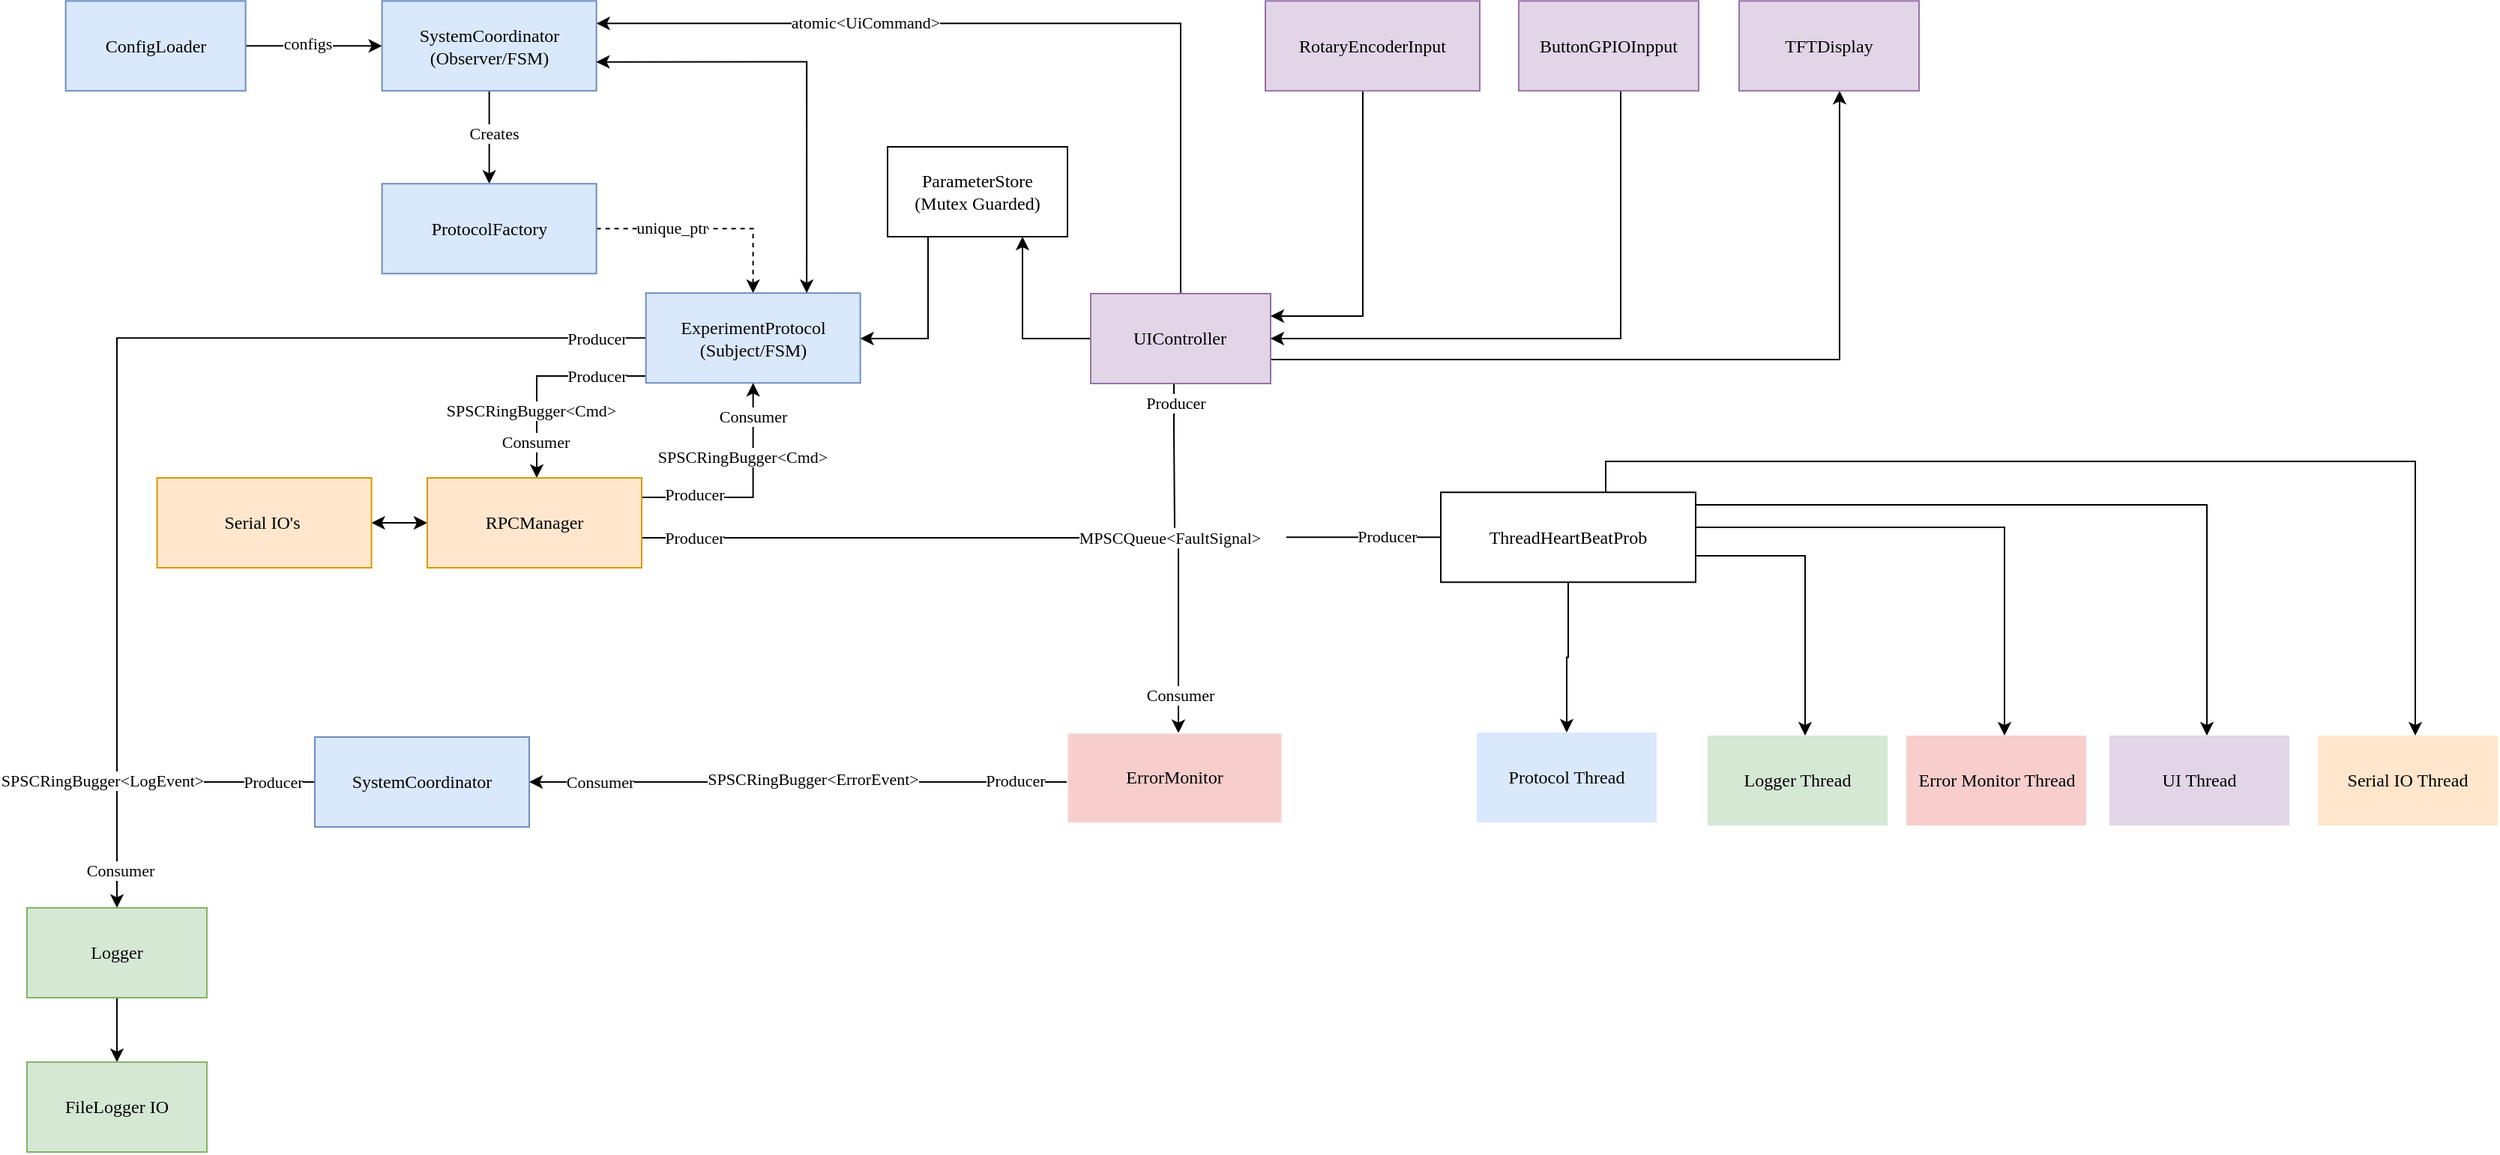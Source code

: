 <mxfile version="28.2.5">
  <diagram name="Page-1" id="3Cz9BtENcpmSYqlnoaGu">
    <mxGraphModel dx="781" dy="994" grid="0" gridSize="10" guides="1" tooltips="1" connect="1" arrows="1" fold="1" page="1" pageScale="1" pageWidth="850" pageHeight="1100" math="0" shadow="0">
      <root>
        <mxCell id="0" />
        <mxCell id="1" parent="0" />
        <mxCell id="L8F5DkrWqysse9UtF6Yw-1" value="" style="edgeStyle=orthogonalEdgeStyle;rounded=0;orthogonalLoop=1;jettySize=auto;html=1;fontFamily=JetBrains Mono;fontSource=https%3A%2F%2Ffonts.googleapis.com%2Fcss%3Ffamily%3DJetBrains%2BMono;" parent="1" source="L8F5DkrWqysse9UtF6Yw-3" target="L8F5DkrWqysse9UtF6Yw-6" edge="1">
          <mxGeometry relative="1" as="geometry" />
        </mxCell>
        <mxCell id="L8F5DkrWqysse9UtF6Yw-2" value="configs" style="edgeLabel;html=1;align=center;verticalAlign=middle;resizable=0;points=[];fontFamily=JetBrains Mono;fontSource=https%3A%2F%2Ffonts.googleapis.com%2Fcss%3Ffamily%3DJetBrains%2BMono;" parent="L8F5DkrWqysse9UtF6Yw-1" vertex="1" connectable="0">
          <mxGeometry x="-0.114" y="2" relative="1" as="geometry">
            <mxPoint as="offset" />
          </mxGeometry>
        </mxCell>
        <mxCell id="L8F5DkrWqysse9UtF6Yw-3" value="ConfigLoader" style="rounded=0;whiteSpace=wrap;html=1;fontFamily=JetBrains Mono;fontSource=https%3A%2F%2Ffonts.googleapis.com%2Fcss%3Ffamily%3DJetBrains%2BMono;fillColor=#dae8fc;strokeColor=light-dark(#6c8ebf, #ffffff);" parent="1" vertex="1">
          <mxGeometry x="909.818" y="46.636" width="120" height="60" as="geometry" />
        </mxCell>
        <mxCell id="L8F5DkrWqysse9UtF6Yw-4" value="" style="edgeStyle=orthogonalEdgeStyle;rounded=0;orthogonalLoop=1;jettySize=auto;html=1;fontFamily=JetBrains Mono;fontSource=https%3A%2F%2Ffonts.googleapis.com%2Fcss%3Ffamily%3DJetBrains%2BMono;" parent="1" source="L8F5DkrWqysse9UtF6Yw-6" target="L8F5DkrWqysse9UtF6Yw-9" edge="1">
          <mxGeometry relative="1" as="geometry" />
        </mxCell>
        <mxCell id="L8F5DkrWqysse9UtF6Yw-5" value="Creates&amp;nbsp;&amp;nbsp;" style="edgeLabel;html=1;align=center;verticalAlign=middle;resizable=0;points=[];fontFamily=JetBrains Mono;fontSource=https%3A%2F%2Ffonts.googleapis.com%2Fcss%3Ffamily%3DJetBrains%2BMono;" parent="L8F5DkrWqysse9UtF6Yw-4" vertex="1" connectable="0">
          <mxGeometry x="-0.097" y="3" relative="1" as="geometry">
            <mxPoint x="2" as="offset" />
          </mxGeometry>
        </mxCell>
        <mxCell id="L8F5DkrWqysse9UtF6Yw-6" value="&lt;div&gt;SystemCoordinator&lt;/div&gt;&lt;div&gt;(Observer/FSM)&lt;/div&gt;" style="rounded=0;whiteSpace=wrap;html=1;fontFamily=JetBrains Mono;fontSource=https%3A%2F%2Ffonts.googleapis.com%2Fcss%3Ffamily%3DJetBrains%2BMono;fillColor=#dae8fc;strokeColor=light-dark(#6C8EBF,#FFFFFF);" parent="1" vertex="1">
          <mxGeometry x="1120.818" y="46.636" width="143" height="60" as="geometry" />
        </mxCell>
        <mxCell id="L8F5DkrWqysse9UtF6Yw-7" value="" style="edgeStyle=orthogonalEdgeStyle;rounded=0;orthogonalLoop=1;jettySize=auto;html=1;dashed=1;fontFamily=JetBrains Mono;fontSource=https%3A%2F%2Ffonts.googleapis.com%2Fcss%3Ffamily%3DJetBrains%2BMono;" parent="1" source="L8F5DkrWqysse9UtF6Yw-9" target="L8F5DkrWqysse9UtF6Yw-12" edge="1">
          <mxGeometry relative="1" as="geometry" />
        </mxCell>
        <mxCell id="L8F5DkrWqysse9UtF6Yw-8" value="unique_ptr" style="edgeLabel;html=1;align=center;verticalAlign=middle;resizable=0;points=[];fontFamily=JetBrains Mono;fontSource=https%3A%2F%2Ffonts.googleapis.com%2Fcss%3Ffamily%3DJetBrains%2BMono;" parent="L8F5DkrWqysse9UtF6Yw-7" vertex="1" connectable="0">
          <mxGeometry x="-0.322" y="1" relative="1" as="geometry">
            <mxPoint as="offset" />
          </mxGeometry>
        </mxCell>
        <mxCell id="L8F5DkrWqysse9UtF6Yw-9" value="&lt;div&gt;ProtocolFactory&lt;/div&gt;" style="rounded=0;whiteSpace=wrap;html=1;fontFamily=JetBrains Mono;fontSource=https%3A%2F%2Ffonts.googleapis.com%2Fcss%3Ffamily%3DJetBrains%2BMono;fillColor=#dae8fc;strokeColor=light-dark(#6C8EBF,#FFFFFF);" parent="1" vertex="1">
          <mxGeometry x="1120.818" y="168.636" width="143" height="60" as="geometry" />
        </mxCell>
        <mxCell id="L8F5DkrWqysse9UtF6Yw-11" value="" style="edgeStyle=orthogonalEdgeStyle;rounded=0;orthogonalLoop=1;jettySize=auto;html=1;fontFamily=JetBrains Mono;fontSource=https%3A%2F%2Ffonts.googleapis.com%2Fcss%3Ffamily%3DJetBrains%2BMono;" parent="1" source="L8F5DkrWqysse9UtF6Yw-12" target="L8F5DkrWqysse9UtF6Yw-16" edge="1">
          <mxGeometry relative="1" as="geometry">
            <Array as="points">
              <mxPoint x="1224" y="297" />
            </Array>
          </mxGeometry>
        </mxCell>
        <mxCell id="wuinbvcQNcI12IDQVp3t-40" value="SPSCRingBugger&amp;lt;Cmd&amp;gt;" style="edgeLabel;html=1;align=center;verticalAlign=middle;resizable=0;points=[];fontFamily=JetBrains Mono;fontSource=https%3A%2F%2Ffonts.googleapis.com%2Fcss%3Ffamily%3DJetBrains%2BMono;" parent="L8F5DkrWqysse9UtF6Yw-11" vertex="1" connectable="0">
          <mxGeometry x="0.162" relative="1" as="geometry">
            <mxPoint x="-4" y="14" as="offset" />
          </mxGeometry>
        </mxCell>
        <mxCell id="wuinbvcQNcI12IDQVp3t-41" value="Producer" style="edgeLabel;html=1;align=center;verticalAlign=middle;resizable=0;points=[];fontFamily=JetBrains Mono;fontSource=https%3A%2F%2Ffonts.googleapis.com%2Fcss%3Ffamily%3DJetBrains%2BMono;" parent="L8F5DkrWqysse9UtF6Yw-11" vertex="1" connectable="0">
          <mxGeometry x="-0.688" relative="1" as="geometry">
            <mxPoint x="-11" as="offset" />
          </mxGeometry>
        </mxCell>
        <mxCell id="wuinbvcQNcI12IDQVp3t-42" value="Consumer" style="edgeLabel;html=1;align=center;verticalAlign=middle;resizable=0;points=[];fontFamily=JetBrains Mono;fontSource=https%3A%2F%2Ffonts.googleapis.com%2Fcss%3Ffamily%3DJetBrains%2BMono;" parent="L8F5DkrWqysse9UtF6Yw-11" vertex="1" connectable="0">
          <mxGeometry x="0.464" y="-2" relative="1" as="geometry">
            <mxPoint x="1" y="14" as="offset" />
          </mxGeometry>
        </mxCell>
        <mxCell id="wuinbvcQNcI12IDQVp3t-48" style="edgeStyle=orthogonalEdgeStyle;rounded=0;orthogonalLoop=1;jettySize=auto;html=1;entryX=0.5;entryY=0;entryDx=0;entryDy=0;fontFamily=JetBrains Mono;fontSource=https%3A%2F%2Ffonts.googleapis.com%2Fcss%3Ffamily%3DJetBrains%2BMono;" parent="1" source="L8F5DkrWqysse9UtF6Yw-12" target="L8F5DkrWqysse9UtF6Yw-39" edge="1">
          <mxGeometry relative="1" as="geometry" />
        </mxCell>
        <mxCell id="wuinbvcQNcI12IDQVp3t-51" value="Consumer" style="edgeLabel;html=1;align=center;verticalAlign=middle;resizable=0;points=[];fontFamily=JetBrains Mono;fontSource=https%3A%2F%2Ffonts.googleapis.com%2Fcss%3Ffamily%3DJetBrains%2BMono;" parent="wuinbvcQNcI12IDQVp3t-48" vertex="1" connectable="0">
          <mxGeometry x="0.921" y="2" relative="1" as="geometry">
            <mxPoint y="3" as="offset" />
          </mxGeometry>
        </mxCell>
        <mxCell id="L8F5DkrWqysse9UtF6Yw-12" value="&lt;div&gt;ExperimentProtocol&lt;/div&gt;&lt;div&gt;(Subject/FSM)&lt;/div&gt;" style="rounded=0;whiteSpace=wrap;html=1;fontFamily=JetBrains Mono;fontSource=https%3A%2F%2Ffonts.googleapis.com%2Fcss%3Ffamily%3DJetBrains%2BMono;strokeColor=light-dark(#6c8ebf, #f6f5f4);fillColor=#dae8fc;" parent="1" vertex="1">
          <mxGeometry x="1296.818" y="241.636" width="143" height="60" as="geometry" />
        </mxCell>
        <mxCell id="L8F5DkrWqysse9UtF6Yw-14" value="" style="edgeStyle=orthogonalEdgeStyle;rounded=0;orthogonalLoop=1;jettySize=auto;html=1;fontFamily=JetBrains Mono;fontSource=https%3A%2F%2Ffonts.googleapis.com%2Fcss%3Ffamily%3DJetBrains%2BMono;" parent="1" source="L8F5DkrWqysse9UtF6Yw-16" target="L8F5DkrWqysse9UtF6Yw-18" edge="1">
          <mxGeometry relative="1" as="geometry">
            <Array as="points">
              <mxPoint x="1652" y="405" />
            </Array>
          </mxGeometry>
        </mxCell>
        <mxCell id="wuinbvcQNcI12IDQVp3t-43" value="" style="edgeStyle=orthogonalEdgeStyle;rounded=0;orthogonalLoop=1;jettySize=auto;html=1;fontFamily=JetBrains Mono;fontSource=https%3A%2F%2Ffonts.googleapis.com%2Fcss%3Ffamily%3DJetBrains%2BMono;startArrow=classic;startFill=1;" parent="1" source="L8F5DkrWqysse9UtF6Yw-16" target="L8F5DkrWqysse9UtF6Yw-27" edge="1">
          <mxGeometry relative="1" as="geometry" />
        </mxCell>
        <mxCell id="wuinbvcQNcI12IDQVp3t-44" style="edgeStyle=orthogonalEdgeStyle;rounded=0;orthogonalLoop=1;jettySize=auto;html=1;entryX=0.5;entryY=1;entryDx=0;entryDy=0;fontFamily=JetBrains Mono;fontSource=https%3A%2F%2Ffonts.googleapis.com%2Fcss%3Ffamily%3DJetBrains%2BMono;" parent="1" source="L8F5DkrWqysse9UtF6Yw-16" target="L8F5DkrWqysse9UtF6Yw-12" edge="1">
          <mxGeometry relative="1" as="geometry">
            <Array as="points">
              <mxPoint x="1368" y="378" />
            </Array>
          </mxGeometry>
        </mxCell>
        <mxCell id="L8F5DkrWqysse9UtF6Yw-16" value="RPCManager" style="rounded=0;whiteSpace=wrap;html=1;fontFamily=JetBrains Mono;fontSource=https%3A%2F%2Ffonts.googleapis.com%2Fcss%3Ffamily%3DJetBrains%2BMono;fillColor=#ffe6cc;strokeColor=light-dark(#d79b00, #f6f5f4);" parent="1" vertex="1">
          <mxGeometry x="1150.998" y="364.996" width="143" height="60" as="geometry" />
        </mxCell>
        <mxCell id="L8F5DkrWqysse9UtF6Yw-17" value="" style="edgeStyle=orthogonalEdgeStyle;rounded=0;orthogonalLoop=1;jettySize=auto;html=1;fontFamily=JetBrains Mono;fontSource=https%3A%2F%2Ffonts.googleapis.com%2Fcss%3Ffamily%3DJetBrains%2BMono;" parent="1" source="L8F5DkrWqysse9UtF6Yw-18" target="L8F5DkrWqysse9UtF6Yw-20" edge="1">
          <mxGeometry relative="1" as="geometry">
            <Array as="points">
              <mxPoint x="1502" y="568" />
              <mxPoint x="1502" y="568" />
            </Array>
          </mxGeometry>
        </mxCell>
        <mxCell id="L8F5DkrWqysse9UtF6Yw-18" value="ErrorMonitor" style="rounded=0;whiteSpace=wrap;html=1;fontFamily=JetBrains Mono;fontSource=https%3A%2F%2Ffonts.googleapis.com%2Fcss%3Ffamily%3DJetBrains%2BMono;fillColor=#f8cecc;strokeColor=light-dark(#F5F5F5,#FFFFFF);" parent="1" vertex="1">
          <mxGeometry x="1577.998" y="535.356" width="143" height="60" as="geometry" />
        </mxCell>
        <mxCell id="wuinbvcQNcI12IDQVp3t-49" style="edgeStyle=orthogonalEdgeStyle;rounded=0;orthogonalLoop=1;jettySize=auto;html=1;fontFamily=JetBrains Mono;fontSource=https%3A%2F%2Ffonts.googleapis.com%2Fcss%3Ffamily%3DJetBrains%2BMono;" parent="1" source="L8F5DkrWqysse9UtF6Yw-20" edge="1">
          <mxGeometry relative="1" as="geometry">
            <mxPoint x="945.517" y="567.996" as="targetPoint" />
          </mxGeometry>
        </mxCell>
        <mxCell id="wuinbvcQNcI12IDQVp3t-50" value="Producer" style="edgeLabel;html=1;align=center;verticalAlign=middle;resizable=0;points=[];fontFamily=JetBrains Mono;fontSource=https%3A%2F%2Ffonts.googleapis.com%2Fcss%3Ffamily%3DJetBrains%2BMono;" parent="wuinbvcQNcI12IDQVp3t-49" vertex="1" connectable="0">
          <mxGeometry x="-0.679" y="3" relative="1" as="geometry">
            <mxPoint x="-7" y="-3" as="offset" />
          </mxGeometry>
        </mxCell>
        <mxCell id="L8F5DkrWqysse9UtF6Yw-20" value="SystemCoordinator" style="rounded=0;whiteSpace=wrap;html=1;fontFamily=JetBrains Mono;fontSource=https%3A%2F%2Ffonts.googleapis.com%2Fcss%3Ffamily%3DJetBrains%2BMono;fillColor=#dae8fc;strokeColor=light-dark(#6C8EBF,#FFFFFF);" parent="1" vertex="1">
          <mxGeometry x="1075.998" y="537.996" width="143" height="60" as="geometry" />
        </mxCell>
        <mxCell id="L8F5DkrWqysse9UtF6Yw-21" value="Producer" style="edgeLabel;html=1;align=center;verticalAlign=middle;resizable=0;points=[];fontFamily=JetBrains Mono;fontSource=https%3A%2F%2Ffonts.googleapis.com%2Fcss%3Ffamily%3DJetBrains%2BMono;" parent="1" vertex="1" connectable="0">
          <mxGeometry x="1327.998" y="409.996" as="geometry">
            <mxPoint x="1" y="-5" as="offset" />
          </mxGeometry>
        </mxCell>
        <mxCell id="L8F5DkrWqysse9UtF6Yw-22" value="Consumer" style="edgeLabel;html=1;align=center;verticalAlign=middle;resizable=0;points=[];fontFamily=JetBrains Mono;fontSource=https%3A%2F%2Ffonts.googleapis.com%2Fcss%3Ffamily%3DJetBrains%2BMono;" parent="1" vertex="1" connectable="0">
          <mxGeometry x="1653.498" y="508.996" as="geometry">
            <mxPoint x="-1" y="1" as="offset" />
          </mxGeometry>
        </mxCell>
        <mxCell id="L8F5DkrWqysse9UtF6Yw-23" value="Producer" style="edgeLabel;html=1;align=center;verticalAlign=middle;resizable=0;points=[];fontFamily=JetBrains Mono;fontSource=https%3A%2F%2Ffonts.googleapis.com%2Fcss%3Ffamily%3DJetBrains%2BMono;" parent="1" vertex="1" connectable="0">
          <mxGeometry x="1542.998" y="566.356" as="geometry" />
        </mxCell>
        <mxCell id="L8F5DkrWqysse9UtF6Yw-24" value="SPSCRingBugger&amp;lt;ErrorEvent&amp;gt;" style="edgeLabel;html=1;align=center;verticalAlign=middle;resizable=0;points=[];fontFamily=JetBrains Mono;fontSource=https%3A%2F%2Ffonts.googleapis.com%2Fcss%3Ffamily%3DJetBrains%2BMono;" parent="1" vertex="1" connectable="0">
          <mxGeometry x="1407.998" y="565.356" as="geometry" />
        </mxCell>
        <mxCell id="L8F5DkrWqysse9UtF6Yw-25" value="Consumer" style="edgeLabel;html=1;align=center;verticalAlign=middle;resizable=0;points=[];fontFamily=JetBrains Mono;fontSource=https%3A%2F%2Ffonts.googleapis.com%2Fcss%3Ffamily%3DJetBrains%2BMono;" parent="1" vertex="1" connectable="0">
          <mxGeometry x="1265.998" y="567.996" as="geometry" />
        </mxCell>
        <mxCell id="L8F5DkrWqysse9UtF6Yw-27" value="&lt;div&gt;Serial IO&#39;s&amp;nbsp;&lt;/div&gt;" style="rounded=0;whiteSpace=wrap;html=1;fontFamily=JetBrains Mono;fontSource=https%3A%2F%2Ffonts.googleapis.com%2Fcss%3Ffamily%3DJetBrains%2BMono;fillColor=#ffe6cc;strokeColor=light-dark(#d79b00, #f6f5f4);" parent="1" vertex="1">
          <mxGeometry x="970.768" y="364.996" width="143" height="60" as="geometry" />
        </mxCell>
        <mxCell id="L8F5DkrWqysse9UtF6Yw-29" value="MPSCQueue&amp;lt;FaultSignal&amp;gt;" style="edgeLabel;html=1;align=center;verticalAlign=middle;resizable=0;points=[];fontFamily=JetBrains Mono;fontSource=https%3A%2F%2Ffonts.googleapis.com%2Fcss%3Ffamily%3DJetBrains%2BMono;" parent="1" vertex="1" connectable="0">
          <mxGeometry x="1656.998" y="394.996" as="geometry">
            <mxPoint x="-11" y="10" as="offset" />
          </mxGeometry>
        </mxCell>
        <mxCell id="L8F5DkrWqysse9UtF6Yw-34" value="" style="edgeStyle=orthogonalEdgeStyle;rounded=0;orthogonalLoop=1;jettySize=auto;html=1;fontFamily=JetBrains Mono;fontSource=https%3A%2F%2Ffonts.googleapis.com%2Fcss%3Ffamily%3DJetBrains%2BMono;" parent="1" source="L8F5DkrWqysse9UtF6Yw-35" target="L8F5DkrWqysse9UtF6Yw-43" edge="1">
          <mxGeometry relative="1" as="geometry">
            <Array as="points">
              <mxPoint x="2093" y="286" />
            </Array>
          </mxGeometry>
        </mxCell>
        <mxCell id="wuinbvcQNcI12IDQVp3t-1" style="edgeStyle=orthogonalEdgeStyle;rounded=0;orthogonalLoop=1;jettySize=auto;html=1;endArrow=none;endFill=0;fontFamily=JetBrains Mono;fontSource=https%3A%2F%2Ffonts.googleapis.com%2Fcss%3Ffamily%3DJetBrains%2BMono;" parent="1" source="L8F5DkrWqysse9UtF6Yw-35" edge="1">
          <mxGeometry relative="1" as="geometry">
            <mxPoint x="1649.498" y="398.429" as="targetPoint" />
            <Array as="points">
              <mxPoint x="1649" y="336" />
              <mxPoint x="1649" y="336" />
            </Array>
          </mxGeometry>
        </mxCell>
        <mxCell id="wuinbvcQNcI12IDQVp3t-35" value="Producer" style="edgeLabel;html=1;align=center;verticalAlign=middle;resizable=0;points=[];fontFamily=JetBrains Mono;fontSource=https%3A%2F%2Ffonts.googleapis.com%2Fcss%3Ffamily%3DJetBrains%2BMono;" parent="wuinbvcQNcI12IDQVp3t-1" vertex="1" connectable="0">
          <mxGeometry x="-0.578" y="1" relative="1" as="geometry">
            <mxPoint y="-8" as="offset" />
          </mxGeometry>
        </mxCell>
        <mxCell id="wuinbvcQNcI12IDQVp3t-32" style="edgeStyle=orthogonalEdgeStyle;rounded=0;orthogonalLoop=1;jettySize=auto;html=1;entryX=1;entryY=0.25;entryDx=0;entryDy=0;fontFamily=JetBrains Mono;fontSource=https%3A%2F%2Ffonts.googleapis.com%2Fcss%3Ffamily%3DJetBrains%2BMono;" parent="1" source="L8F5DkrWqysse9UtF6Yw-35" target="L8F5DkrWqysse9UtF6Yw-6" edge="1">
          <mxGeometry relative="1" as="geometry">
            <mxPoint x="1475" y="53.915" as="targetPoint" />
            <Array as="points">
              <mxPoint x="1653" y="62" />
            </Array>
          </mxGeometry>
        </mxCell>
        <mxCell id="wuinbvcQNcI12IDQVp3t-52" value="atomic&amp;lt;UiCommand&amp;gt;" style="edgeLabel;html=1;align=center;verticalAlign=middle;resizable=0;points=[];fontFamily=JetBrains Mono;fontSource=https%3A%2F%2Ffonts.googleapis.com%2Fcss%3Ffamily%3DJetBrains%2BMono;" parent="wuinbvcQNcI12IDQVp3t-32" vertex="1" connectable="0">
          <mxGeometry x="0.377" y="-1" relative="1" as="geometry">
            <mxPoint x="1" as="offset" />
          </mxGeometry>
        </mxCell>
        <mxCell id="wuinbvcQNcI12IDQVp3t-38" style="edgeStyle=orthogonalEdgeStyle;rounded=0;orthogonalLoop=1;jettySize=auto;html=1;entryX=0.75;entryY=1;entryDx=0;entryDy=0;fontFamily=JetBrains Mono;fontSource=https%3A%2F%2Ffonts.googleapis.com%2Fcss%3Ffamily%3DJetBrains%2BMono;" parent="1" source="L8F5DkrWqysse9UtF6Yw-35" target="wuinbvcQNcI12IDQVp3t-4" edge="1">
          <mxGeometry relative="1" as="geometry" />
        </mxCell>
        <mxCell id="L8F5DkrWqysse9UtF6Yw-35" value="UIController" style="rounded=0;whiteSpace=wrap;html=1;fontFamily=JetBrains Mono;fontSource=https%3A%2F%2Ffonts.googleapis.com%2Fcss%3Ffamily%3DJetBrains%2BMono;fillColor=#e1d5e7;strokeColor=light-dark(#9673A6,#FFFFFF);" parent="1" vertex="1">
          <mxGeometry x="1593.498" y="241.996" width="120" height="60" as="geometry" />
        </mxCell>
        <mxCell id="L8F5DkrWqysse9UtF6Yw-36" value="" style="edgeStyle=orthogonalEdgeStyle;rounded=0;orthogonalLoop=1;jettySize=auto;html=1;fontFamily=JetBrains Mono;fontSource=https%3A%2F%2Ffonts.googleapis.com%2Fcss%3Ffamily%3DJetBrains%2BMono;" parent="1" source="L8F5DkrWqysse9UtF6Yw-37" target="L8F5DkrWqysse9UtF6Yw-35" edge="1">
          <mxGeometry relative="1" as="geometry">
            <Array as="points">
              <mxPoint x="1775" y="257" />
            </Array>
          </mxGeometry>
        </mxCell>
        <mxCell id="L8F5DkrWqysse9UtF6Yw-37" value="RotaryEncoderInput" style="rounded=0;whiteSpace=wrap;html=1;fontFamily=JetBrains Mono;fontSource=https%3A%2F%2Ffonts.googleapis.com%2Fcss%3Ffamily%3DJetBrains%2BMono;fillColor=#e1d5e7;strokeColor=light-dark(#9673A6,#FFFFFF);" parent="1" vertex="1">
          <mxGeometry x="1709.998" y="46.636" width="143" height="60" as="geometry" />
        </mxCell>
        <mxCell id="L8F5DkrWqysse9UtF6Yw-38" value="" style="edgeStyle=orthogonalEdgeStyle;rounded=0;orthogonalLoop=1;jettySize=auto;html=1;fontFamily=JetBrains Mono;fontSource=https%3A%2F%2Ffonts.googleapis.com%2Fcss%3Ffamily%3DJetBrains%2BMono;" parent="1" source="L8F5DkrWqysse9UtF6Yw-39" target="L8F5DkrWqysse9UtF6Yw-44" edge="1">
          <mxGeometry relative="1" as="geometry" />
        </mxCell>
        <mxCell id="L8F5DkrWqysse9UtF6Yw-39" value="Logger" style="rounded=0;whiteSpace=wrap;html=1;fontFamily=JetBrains Mono;fontSource=https%3A%2F%2Ffonts.googleapis.com%2Fcss%3Ffamily%3DJetBrains%2BMono;fillColor=#d5e8d4;strokeColor=light-dark(#82B366,#FFFFFF);" parent="1" vertex="1">
          <mxGeometry x="883.998" y="651.996" width="120" height="60" as="geometry" />
        </mxCell>
        <mxCell id="L8F5DkrWqysse9UtF6Yw-41" style="edgeStyle=orthogonalEdgeStyle;rounded=0;orthogonalLoop=1;jettySize=auto;html=1;entryX=1;entryY=0.5;entryDx=0;entryDy=0;fontFamily=JetBrains Mono;fontSource=https%3A%2F%2Ffonts.googleapis.com%2Fcss%3Ffamily%3DJetBrains%2BMono;" parent="1" source="L8F5DkrWqysse9UtF6Yw-42" target="L8F5DkrWqysse9UtF6Yw-35" edge="1">
          <mxGeometry relative="1" as="geometry">
            <Array as="points">
              <mxPoint x="1947" y="272" />
            </Array>
          </mxGeometry>
        </mxCell>
        <mxCell id="L8F5DkrWqysse9UtF6Yw-42" value="ButtonGPIOInpput" style="rounded=0;whiteSpace=wrap;html=1;fontFamily=JetBrains Mono;fontSource=https%3A%2F%2Ffonts.googleapis.com%2Fcss%3Ffamily%3DJetBrains%2BMono;fillColor=#e1d5e7;strokeColor=light-dark(#9673A6,#FFFFFF);" parent="1" vertex="1">
          <mxGeometry x="1878.998" y="46.636" width="120" height="60" as="geometry" />
        </mxCell>
        <mxCell id="L8F5DkrWqysse9UtF6Yw-43" value="TFTDisplay" style="rounded=0;whiteSpace=wrap;html=1;fontFamily=JetBrains Mono;fontSource=https%3A%2F%2Ffonts.googleapis.com%2Fcss%3Ffamily%3DJetBrains%2BMono;fillColor=#e1d5e7;strokeColor=light-dark(#9673A6,#FFFFFF);" parent="1" vertex="1">
          <mxGeometry x="2025.998" y="46.636" width="120" height="60" as="geometry" />
        </mxCell>
        <mxCell id="L8F5DkrWqysse9UtF6Yw-44" value="FileLogger IO" style="rounded=0;whiteSpace=wrap;html=1;fontFamily=JetBrains Mono;fontSource=https%3A%2F%2Ffonts.googleapis.com%2Fcss%3Ffamily%3DJetBrains%2BMono;fillColor=#d5e8d4;strokeColor=light-dark(#82B366,#FFFFFF);" parent="1" vertex="1">
          <mxGeometry x="883.998" y="754.996" width="120" height="60" as="geometry" />
        </mxCell>
        <mxCell id="wuinbvcQNcI12IDQVp3t-3" style="edgeStyle=orthogonalEdgeStyle;rounded=0;orthogonalLoop=1;jettySize=auto;html=1;endArrow=none;endFill=0;fontFamily=JetBrains Mono;fontSource=https%3A%2F%2Ffonts.googleapis.com%2Fcss%3Ffamily%3DJetBrains%2BMono;" parent="1" source="wuinbvcQNcI12IDQVp3t-2" edge="1">
          <mxGeometry relative="1" as="geometry">
            <mxPoint x="1724" y="404.64" as="targetPoint" />
          </mxGeometry>
        </mxCell>
        <mxCell id="wuinbvcQNcI12IDQVp3t-36" value="Producer" style="edgeLabel;html=1;align=center;verticalAlign=middle;resizable=0;points=[];fontFamily=JetBrains Mono;fontSource=https%3A%2F%2Ffonts.googleapis.com%2Fcss%3Ffamily%3DJetBrains%2BMono;" parent="wuinbvcQNcI12IDQVp3t-3" vertex="1" connectable="0">
          <mxGeometry x="-0.085" y="1" relative="1" as="geometry">
            <mxPoint x="11" y="-2" as="offset" />
          </mxGeometry>
        </mxCell>
        <mxCell id="wuinbvcQNcI12IDQVp3t-9" value="" style="edgeStyle=orthogonalEdgeStyle;rounded=0;orthogonalLoop=1;jettySize=auto;html=1;fontFamily=JetBrains Mono;fontSource=https%3A%2F%2Ffonts.googleapis.com%2Fcss%3Ffamily%3DJetBrains%2BMono;" parent="1" source="wuinbvcQNcI12IDQVp3t-2" target="wuinbvcQNcI12IDQVp3t-8" edge="1">
          <mxGeometry relative="1" as="geometry" />
        </mxCell>
        <mxCell id="wuinbvcQNcI12IDQVp3t-11" value="" style="edgeStyle=orthogonalEdgeStyle;rounded=0;orthogonalLoop=1;jettySize=auto;html=1;fontFamily=JetBrains Mono;fontSource=https%3A%2F%2Ffonts.googleapis.com%2Fcss%3Ffamily%3DJetBrains%2BMono;" parent="1" source="wuinbvcQNcI12IDQVp3t-2" target="wuinbvcQNcI12IDQVp3t-10" edge="1">
          <mxGeometry relative="1" as="geometry">
            <Array as="points">
              <mxPoint x="2070" y="417" />
            </Array>
          </mxGeometry>
        </mxCell>
        <mxCell id="wuinbvcQNcI12IDQVp3t-13" value="" style="edgeStyle=orthogonalEdgeStyle;rounded=0;orthogonalLoop=1;jettySize=auto;html=1;fontFamily=JetBrains Mono;fontSource=https%3A%2F%2Ffonts.googleapis.com%2Fcss%3Ffamily%3DJetBrains%2BMono;" parent="1" source="wuinbvcQNcI12IDQVp3t-2" target="wuinbvcQNcI12IDQVp3t-12" edge="1">
          <mxGeometry relative="1" as="geometry">
            <Array as="points">
              <mxPoint x="2203" y="398" />
            </Array>
          </mxGeometry>
        </mxCell>
        <mxCell id="wuinbvcQNcI12IDQVp3t-15" value="" style="edgeStyle=orthogonalEdgeStyle;rounded=0;orthogonalLoop=1;jettySize=auto;html=1;fontFamily=JetBrains Mono;fontSource=https%3A%2F%2Ffonts.googleapis.com%2Fcss%3Ffamily%3DJetBrains%2BMono;" parent="1" source="wuinbvcQNcI12IDQVp3t-2" target="wuinbvcQNcI12IDQVp3t-14" edge="1">
          <mxGeometry relative="1" as="geometry">
            <Array as="points">
              <mxPoint x="2338" y="383" />
            </Array>
          </mxGeometry>
        </mxCell>
        <mxCell id="wuinbvcQNcI12IDQVp3t-27" value="" style="edgeStyle=orthogonalEdgeStyle;rounded=0;orthogonalLoop=1;jettySize=auto;html=1;fontFamily=JetBrains Mono;fontSource=https%3A%2F%2Ffonts.googleapis.com%2Fcss%3Ffamily%3DJetBrains%2BMono;" parent="1" source="wuinbvcQNcI12IDQVp3t-2" target="wuinbvcQNcI12IDQVp3t-26" edge="1">
          <mxGeometry relative="1" as="geometry">
            <Array as="points">
              <mxPoint x="1937" y="354" />
              <mxPoint x="2477" y="354" />
            </Array>
          </mxGeometry>
        </mxCell>
        <mxCell id="wuinbvcQNcI12IDQVp3t-2" value="ThreadHeartBeatProb" style="rounded=0;whiteSpace=wrap;html=1;fontFamily=JetBrains Mono;fontSource=https%3A%2F%2Ffonts.googleapis.com%2Fcss%3Ffamily%3DJetBrains%2BMono;" parent="1" vertex="1">
          <mxGeometry x="1827" y="374.64" width="170" height="60" as="geometry" />
        </mxCell>
        <mxCell id="wuinbvcQNcI12IDQVp3t-5" value="" style="edgeStyle=orthogonalEdgeStyle;rounded=0;orthogonalLoop=1;jettySize=auto;html=1;fontFamily=JetBrains Mono;fontSource=https%3A%2F%2Ffonts.googleapis.com%2Fcss%3Ffamily%3DJetBrains%2BMono;" parent="1" source="wuinbvcQNcI12IDQVp3t-4" target="L8F5DkrWqysse9UtF6Yw-12" edge="1">
          <mxGeometry relative="1" as="geometry">
            <Array as="points">
              <mxPoint x="1485" y="272" />
            </Array>
          </mxGeometry>
        </mxCell>
        <mxCell id="wuinbvcQNcI12IDQVp3t-4" value="&lt;div&gt;ParameterStore&lt;/div&gt;&lt;div&gt;(Mutex Guarded)&lt;/div&gt;" style="rounded=0;whiteSpace=wrap;html=1;fontFamily=JetBrains Mono;fontSource=https%3A%2F%2Ffonts.googleapis.com%2Fcss%3Ffamily%3DJetBrains%2BMono;" parent="1" vertex="1">
          <mxGeometry x="1458" y="144" width="120" height="60" as="geometry" />
        </mxCell>
        <mxCell id="wuinbvcQNcI12IDQVp3t-8" value="Protocol Thread" style="rounded=0;whiteSpace=wrap;html=1;fillColor=#dae8fc;strokeColor=none;fontFamily=JetBrains Mono;fontSource=https%3A%2F%2Ffonts.googleapis.com%2Fcss%3Ffamily%3DJetBrains%2BMono;" parent="1" vertex="1">
          <mxGeometry x="1851" y="535" width="120" height="60" as="geometry" />
        </mxCell>
        <mxCell id="wuinbvcQNcI12IDQVp3t-10" value="Logger Thread" style="rounded=0;whiteSpace=wrap;html=1;fillColor=#d5e8d4;strokeColor=none;fontFamily=JetBrains Mono;fontSource=https%3A%2F%2Ffonts.googleapis.com%2Fcss%3Ffamily%3DJetBrains%2BMono;" parent="1" vertex="1">
          <mxGeometry x="2005" y="537" width="120" height="60" as="geometry" />
        </mxCell>
        <mxCell id="wuinbvcQNcI12IDQVp3t-12" value="Error Monitor Thread" style="rounded=0;whiteSpace=wrap;html=1;fillColor=#f8cecc;strokeColor=none;fontFamily=JetBrains Mono;fontSource=https%3A%2F%2Ffonts.googleapis.com%2Fcss%3Ffamily%3DJetBrains%2BMono;" parent="1" vertex="1">
          <mxGeometry x="2137.5" y="537" width="120" height="60" as="geometry" />
        </mxCell>
        <mxCell id="wuinbvcQNcI12IDQVp3t-14" value="UI Thread" style="rounded=0;whiteSpace=wrap;html=1;fillColor=#e1d5e7;strokeColor=none;fontFamily=JetBrains Mono;fontSource=https%3A%2F%2Ffonts.googleapis.com%2Fcss%3Ffamily%3DJetBrains%2BMono;" parent="1" vertex="1">
          <mxGeometry x="2273" y="537" width="120" height="60" as="geometry" />
        </mxCell>
        <mxCell id="wuinbvcQNcI12IDQVp3t-23" value="SPSCRingBugger&amp;lt;LogEvent&amp;gt;" style="edgeLabel;html=1;align=center;verticalAlign=middle;resizable=0;points=[];fontFamily=JetBrains Mono;fontSource=https%3A%2F%2Ffonts.googleapis.com%2Fcss%3Ffamily%3DJetBrains%2BMono;" parent="1" vertex="1" connectable="0">
          <mxGeometry x="933.997" y="567" as="geometry" />
        </mxCell>
        <mxCell id="wuinbvcQNcI12IDQVp3t-24" value="Producer" style="edgeLabel;html=1;align=center;verticalAlign=middle;resizable=0;points=[];fontFamily=JetBrains Mono;fontSource=https%3A%2F%2Ffonts.googleapis.com%2Fcss%3Ffamily%3DJetBrains%2BMono;" parent="1" vertex="1" connectable="0">
          <mxGeometry x="1263.813" y="272" as="geometry" />
        </mxCell>
        <mxCell id="wuinbvcQNcI12IDQVp3t-26" value="Serial IO Thread" style="rounded=0;whiteSpace=wrap;html=1;fontFamily=JetBrains Mono;fontSource=https%3A%2F%2Ffonts.googleapis.com%2Fcss%3Ffamily%3DJetBrains%2BMono;fillColor=#ffe6cc;strokeColor=none;" parent="1" vertex="1">
          <mxGeometry x="2412" y="537" width="120" height="60" as="geometry" />
        </mxCell>
        <mxCell id="wuinbvcQNcI12IDQVp3t-34" style="edgeStyle=orthogonalEdgeStyle;rounded=0;orthogonalLoop=1;jettySize=auto;html=1;exitX=0.75;exitY=0;exitDx=0;exitDy=0;entryX=0.999;entryY=0.678;entryDx=0;entryDy=0;entryPerimeter=0;fontFamily=JetBrains Mono;fontSource=https%3A%2F%2Ffonts.googleapis.com%2Fcss%3Ffamily%3DJetBrains%2BMono;startArrow=classic;startFill=1;" parent="1" source="L8F5DkrWqysse9UtF6Yw-12" target="L8F5DkrWqysse9UtF6Yw-6" edge="1">
          <mxGeometry relative="1" as="geometry" />
        </mxCell>
        <mxCell id="wuinbvcQNcI12IDQVp3t-45" value="SPSCRingBugger&amp;lt;Cmd&amp;gt;" style="edgeLabel;html=1;align=center;verticalAlign=middle;resizable=0;points=[];fontFamily=JetBrains Mono;fontSource=https%3A%2F%2Ffonts.googleapis.com%2Fcss%3Ffamily%3DJetBrains%2BMono;" parent="1" vertex="1" connectable="0">
          <mxGeometry x="1361" y="351" as="geometry" />
        </mxCell>
        <mxCell id="wuinbvcQNcI12IDQVp3t-46" value="Producer" style="edgeLabel;html=1;align=center;verticalAlign=middle;resizable=0;points=[];fontFamily=JetBrains Mono;fontSource=https%3A%2F%2Ffonts.googleapis.com%2Fcss%3Ffamily%3DJetBrains%2BMono;" parent="1" vertex="1" connectable="0">
          <mxGeometry x="1345" y="374.64" as="geometry">
            <mxPoint x="-16" y="1" as="offset" />
          </mxGeometry>
        </mxCell>
        <mxCell id="wuinbvcQNcI12IDQVp3t-47" value="Consumer" style="edgeLabel;html=1;align=center;verticalAlign=middle;resizable=0;points=[];fontFamily=JetBrains Mono;fontSource=https%3A%2F%2Ffonts.googleapis.com%2Fcss%3Ffamily%3DJetBrains%2BMono;" parent="1" vertex="1" connectable="0">
          <mxGeometry x="1373" y="330" as="geometry">
            <mxPoint x="-5" y="-6" as="offset" />
          </mxGeometry>
        </mxCell>
      </root>
    </mxGraphModel>
  </diagram>
</mxfile>
